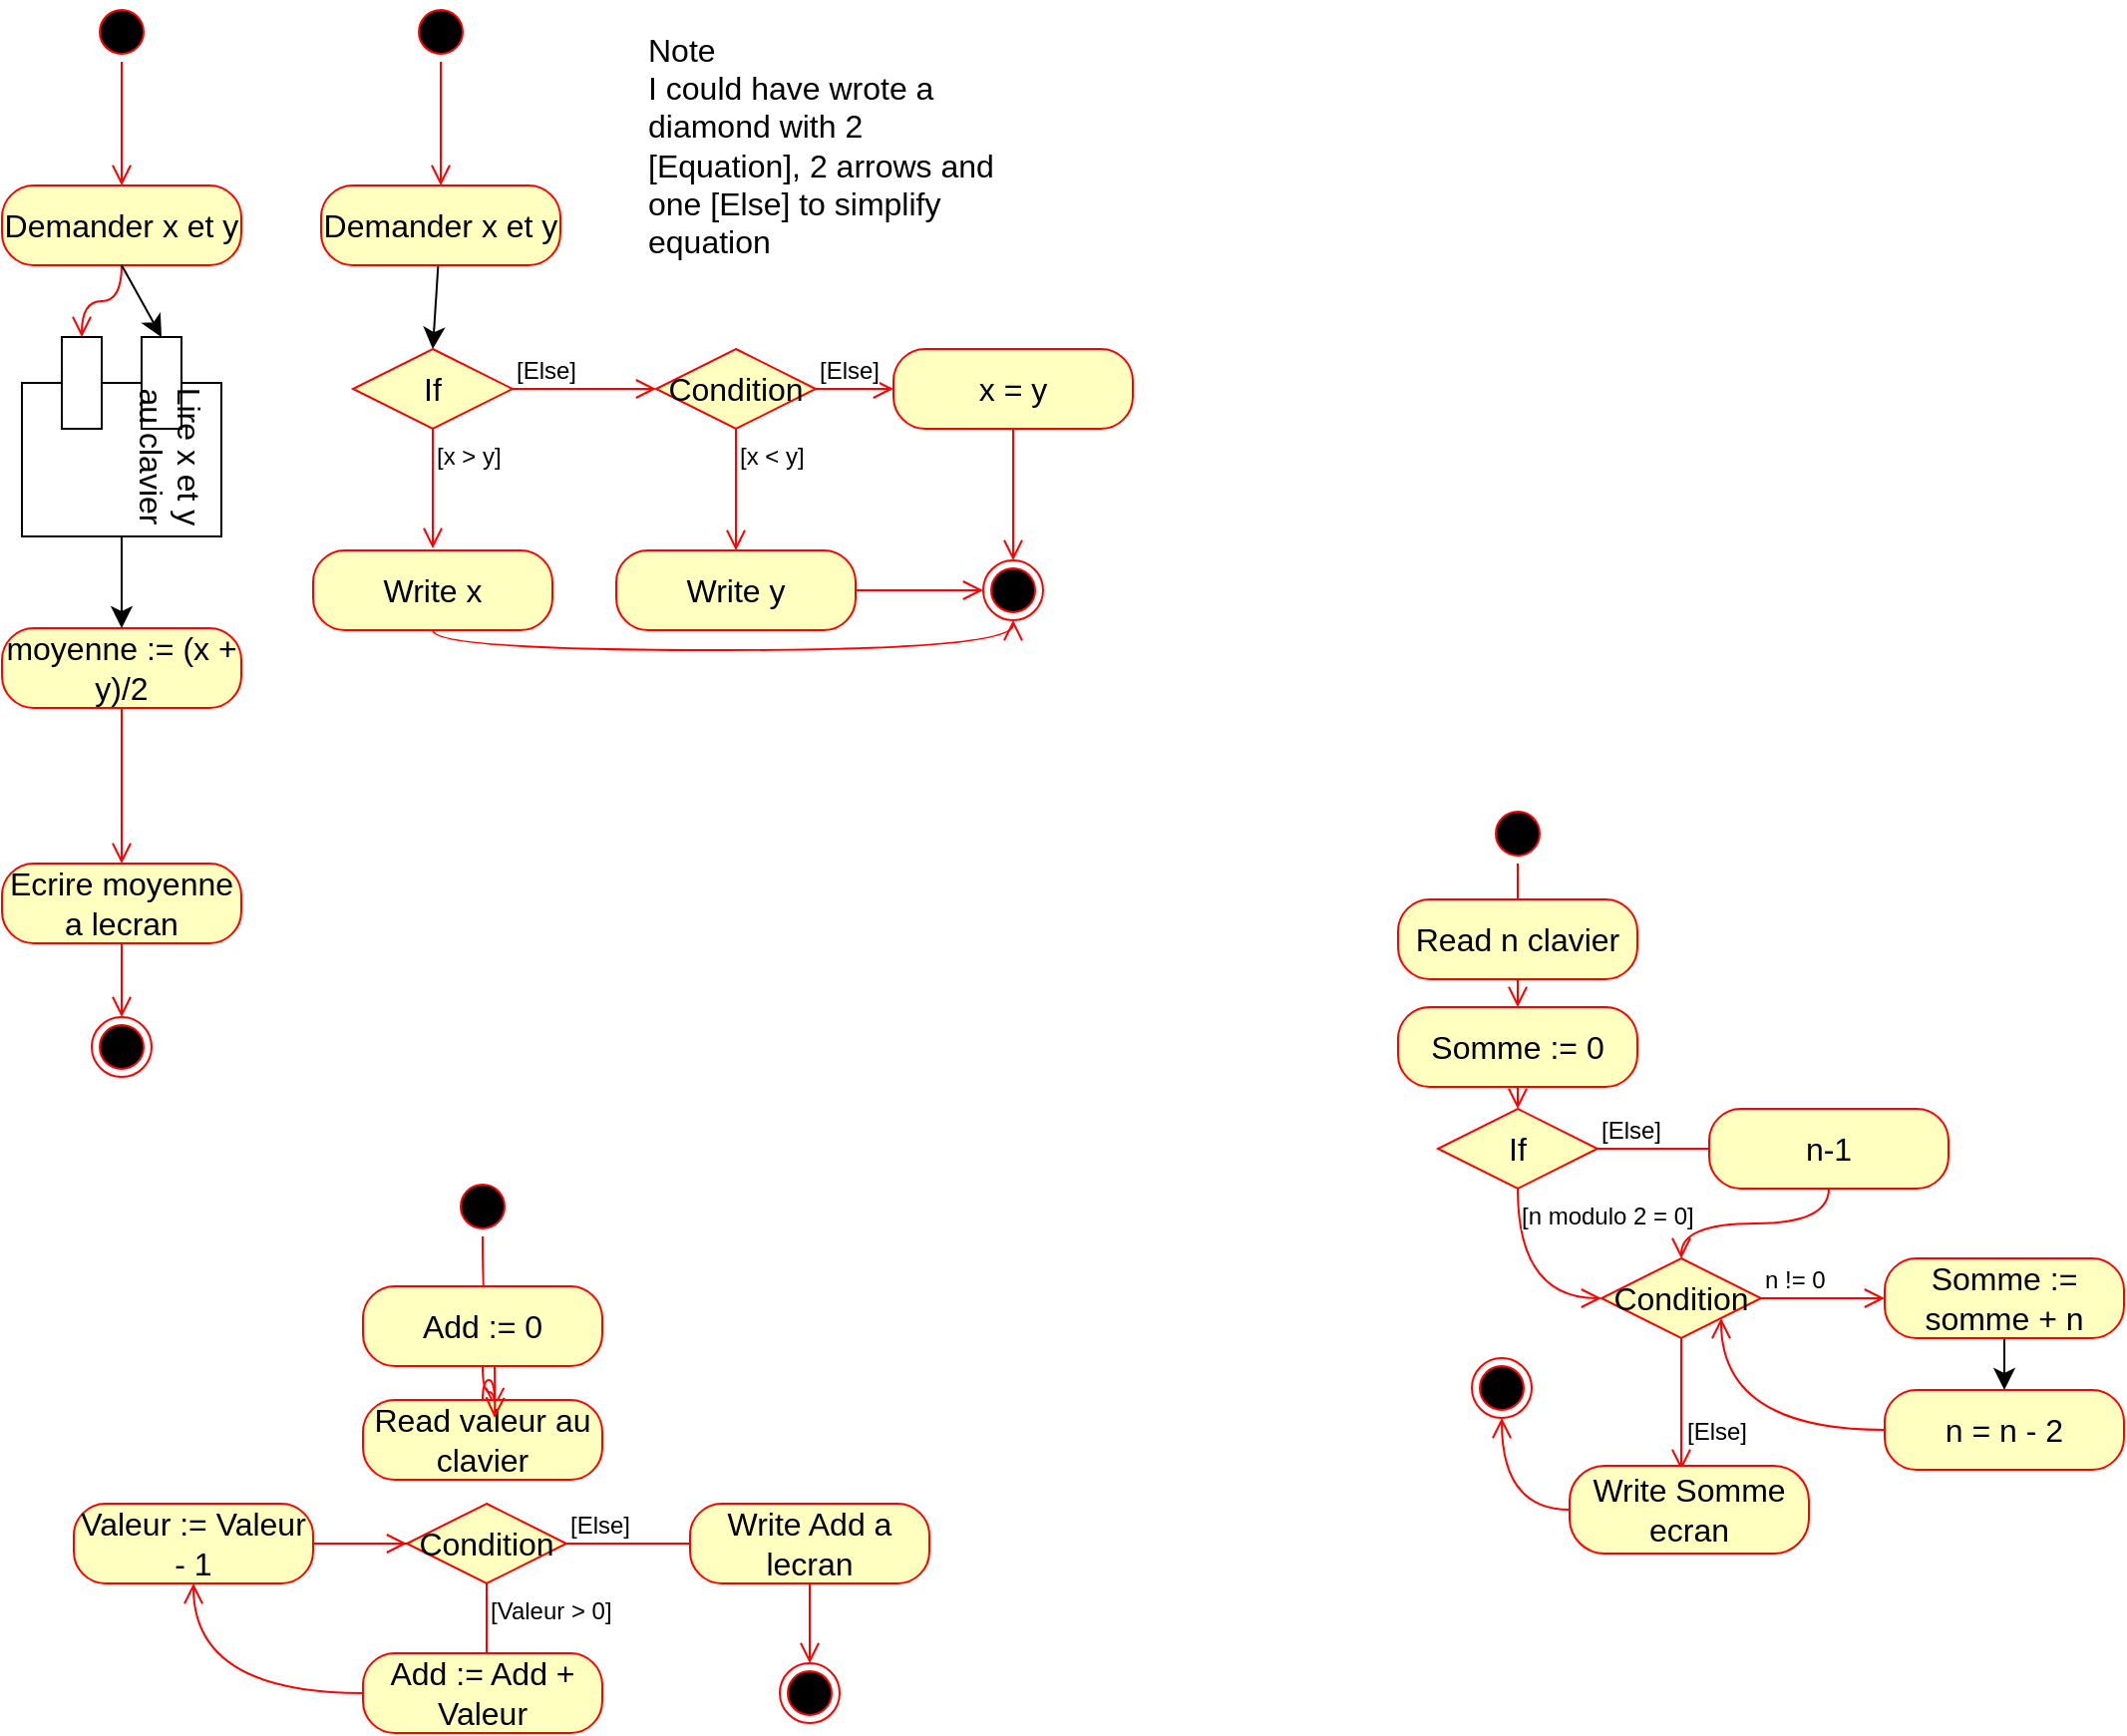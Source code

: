 <mxfile version="21.8.2" type="github">
  <diagram name="Page-1" id="2fsKg3lwXEqmzdYlBc-i">
    <mxGraphModel dx="1050" dy="608" grid="0" gridSize="10" guides="1" tooltips="1" connect="1" arrows="1" fold="1" page="0" pageScale="1" pageWidth="827" pageHeight="1169" math="0" shadow="0">
      <root>
        <mxCell id="0" />
        <mxCell id="1" parent="0" />
        <mxCell id="2ngkzcnM3qcCU5mGcfj5-1" value="" style="ellipse;html=1;shape=startState;fillColor=#000000;strokeColor=#ff0000;fontSize=16;" vertex="1" parent="1">
          <mxGeometry x="185" y="155" width="30" height="30" as="geometry" />
        </mxCell>
        <mxCell id="2ngkzcnM3qcCU5mGcfj5-2" value="" style="edgeStyle=orthogonalEdgeStyle;html=1;verticalAlign=bottom;endArrow=open;endSize=8;strokeColor=#ff0000;rounded=0;fontSize=12;curved=1;entryX=0.5;entryY=0;entryDx=0;entryDy=0;" edge="1" source="2ngkzcnM3qcCU5mGcfj5-1" parent="1" target="2ngkzcnM3qcCU5mGcfj5-3">
          <mxGeometry relative="1" as="geometry">
            <mxPoint x="200" y="245" as="targetPoint" />
          </mxGeometry>
        </mxCell>
        <mxCell id="2ngkzcnM3qcCU5mGcfj5-3" value="Demander x et y" style="rounded=1;whiteSpace=wrap;html=1;arcSize=40;fontColor=#000000;fillColor=#ffffc0;strokeColor=#ff0000;fontSize=16;" vertex="1" parent="1">
          <mxGeometry x="140" y="247" width="120" height="40" as="geometry" />
        </mxCell>
        <mxCell id="2ngkzcnM3qcCU5mGcfj5-4" value="" style="edgeStyle=orthogonalEdgeStyle;html=1;verticalAlign=bottom;endArrow=open;endSize=8;strokeColor=#ff0000;rounded=0;fontSize=12;curved=1;entryX=0;entryY=0;entryDx=0;entryDy=70;entryPerimeter=0;" edge="1" source="2ngkzcnM3qcCU5mGcfj5-3" parent="1" target="2ngkzcnM3qcCU5mGcfj5-5">
          <mxGeometry relative="1" as="geometry">
            <mxPoint x="200" y="347" as="targetPoint" />
          </mxGeometry>
        </mxCell>
        <mxCell id="2ngkzcnM3qcCU5mGcfj5-5" value="Lire x et y au clavier" style="shape=module;align=left;spacingLeft=20;align=center;verticalAlign=top;whiteSpace=wrap;html=1;fontSize=16;jettyWidth=46;jettyHeight=20;rotation=90;" vertex="1" parent="1">
          <mxGeometry x="150" y="323" width="100" height="100" as="geometry" />
        </mxCell>
        <mxCell id="2ngkzcnM3qcCU5mGcfj5-7" value="" style="curved=1;endArrow=classic;html=1;rounded=0;fontSize=12;startSize=8;endSize=8;entryX=0;entryY=0;entryDx=0;entryDy=30;entryPerimeter=0;exitX=0.5;exitY=1;exitDx=0;exitDy=0;" edge="1" parent="1" source="2ngkzcnM3qcCU5mGcfj5-3" target="2ngkzcnM3qcCU5mGcfj5-5">
          <mxGeometry width="50" height="50" relative="1" as="geometry">
            <mxPoint x="200" y="287" as="sourcePoint" />
            <mxPoint x="250" y="237" as="targetPoint" />
          </mxGeometry>
        </mxCell>
        <mxCell id="2ngkzcnM3qcCU5mGcfj5-8" value="moyenne := (x + y)/2" style="rounded=1;whiteSpace=wrap;html=1;arcSize=40;fontColor=#000000;fillColor=#ffffc0;strokeColor=#ff0000;fontSize=16;" vertex="1" parent="1">
          <mxGeometry x="140" y="469" width="120" height="40" as="geometry" />
        </mxCell>
        <mxCell id="2ngkzcnM3qcCU5mGcfj5-9" value="" style="edgeStyle=orthogonalEdgeStyle;html=1;verticalAlign=bottom;endArrow=open;endSize=8;strokeColor=#ff0000;rounded=0;fontSize=12;curved=1;entryX=0.5;entryY=0;entryDx=0;entryDy=0;" edge="1" source="2ngkzcnM3qcCU5mGcfj5-8" parent="1" target="2ngkzcnM3qcCU5mGcfj5-11">
          <mxGeometry relative="1" as="geometry">
            <mxPoint x="200" y="588" as="targetPoint" />
          </mxGeometry>
        </mxCell>
        <mxCell id="2ngkzcnM3qcCU5mGcfj5-10" value="" style="endArrow=classic;html=1;rounded=0;fontSize=12;startSize=8;endSize=8;curved=1;exitX=1;exitY=0.5;exitDx=0;exitDy=0;entryX=0.5;entryY=0;entryDx=0;entryDy=0;" edge="1" parent="1" source="2ngkzcnM3qcCU5mGcfj5-5" target="2ngkzcnM3qcCU5mGcfj5-8">
          <mxGeometry width="50" height="50" relative="1" as="geometry">
            <mxPoint x="175" y="364" as="sourcePoint" />
            <mxPoint x="225" y="314" as="targetPoint" />
          </mxGeometry>
        </mxCell>
        <mxCell id="2ngkzcnM3qcCU5mGcfj5-11" value="Ecrire moyenne a lecran" style="rounded=1;whiteSpace=wrap;html=1;arcSize=40;fontColor=#000000;fillColor=#ffffc0;strokeColor=#ff0000;fontSize=16;" vertex="1" parent="1">
          <mxGeometry x="140" y="587" width="120" height="40" as="geometry" />
        </mxCell>
        <mxCell id="2ngkzcnM3qcCU5mGcfj5-12" value="" style="edgeStyle=orthogonalEdgeStyle;html=1;verticalAlign=bottom;endArrow=open;endSize=8;strokeColor=#ff0000;rounded=0;fontSize=12;curved=1;entryX=0.5;entryY=0;entryDx=0;entryDy=0;" edge="1" source="2ngkzcnM3qcCU5mGcfj5-11" parent="1" target="2ngkzcnM3qcCU5mGcfj5-14">
          <mxGeometry relative="1" as="geometry">
            <mxPoint x="200" y="668" as="targetPoint" />
          </mxGeometry>
        </mxCell>
        <mxCell id="2ngkzcnM3qcCU5mGcfj5-14" value="" style="ellipse;html=1;shape=endState;fillColor=#000000;strokeColor=#ff0000;fontSize=16;" vertex="1" parent="1">
          <mxGeometry x="185" y="664" width="30" height="30" as="geometry" />
        </mxCell>
        <mxCell id="2ngkzcnM3qcCU5mGcfj5-15" value="" style="ellipse;html=1;shape=startState;fillColor=#000000;strokeColor=#ff0000;fontSize=16;" vertex="1" parent="1">
          <mxGeometry x="345" y="155" width="30" height="30" as="geometry" />
        </mxCell>
        <mxCell id="2ngkzcnM3qcCU5mGcfj5-16" value="" style="edgeStyle=orthogonalEdgeStyle;html=1;verticalAlign=bottom;endArrow=open;endSize=8;strokeColor=#ff0000;rounded=0;fontSize=12;curved=1;entryX=0.5;entryY=0;entryDx=0;entryDy=0;" edge="1" source="2ngkzcnM3qcCU5mGcfj5-15" parent="1" target="2ngkzcnM3qcCU5mGcfj5-17">
          <mxGeometry relative="1" as="geometry">
            <mxPoint x="360" y="245" as="targetPoint" />
          </mxGeometry>
        </mxCell>
        <mxCell id="2ngkzcnM3qcCU5mGcfj5-28" value="" style="edgeStyle=none;curved=1;rounded=0;orthogonalLoop=1;jettySize=auto;html=1;fontSize=12;startSize=8;endSize=8;entryX=0.5;entryY=0;entryDx=0;entryDy=0;" edge="1" parent="1" source="2ngkzcnM3qcCU5mGcfj5-17" target="2ngkzcnM3qcCU5mGcfj5-18">
          <mxGeometry relative="1" as="geometry" />
        </mxCell>
        <mxCell id="2ngkzcnM3qcCU5mGcfj5-17" value="Demander x et y" style="rounded=1;whiteSpace=wrap;html=1;arcSize=40;fontColor=#000000;fillColor=#ffffc0;strokeColor=#ff0000;fontSize=16;" vertex="1" parent="1">
          <mxGeometry x="300" y="247" width="120" height="40" as="geometry" />
        </mxCell>
        <mxCell id="2ngkzcnM3qcCU5mGcfj5-18" value="If" style="rhombus;whiteSpace=wrap;html=1;fontColor=#000000;fillColor=#ffffc0;strokeColor=#ff0000;fontSize=16;" vertex="1" parent="1">
          <mxGeometry x="316" y="329" width="80" height="40" as="geometry" />
        </mxCell>
        <mxCell id="2ngkzcnM3qcCU5mGcfj5-19" value="[Else]" style="edgeStyle=orthogonalEdgeStyle;html=1;align=left;verticalAlign=bottom;endArrow=open;endSize=8;strokeColor=#ff0000;rounded=0;fontSize=12;curved=1;entryX=0;entryY=0.5;entryDx=0;entryDy=0;" edge="1" source="2ngkzcnM3qcCU5mGcfj5-18" parent="1" target="2ngkzcnM3qcCU5mGcfj5-29">
          <mxGeometry x="-1" relative="1" as="geometry">
            <mxPoint x="496" y="349" as="targetPoint" />
          </mxGeometry>
        </mxCell>
        <mxCell id="2ngkzcnM3qcCU5mGcfj5-20" value="[x &amp;gt; y]" style="edgeStyle=orthogonalEdgeStyle;html=1;align=left;verticalAlign=top;endArrow=open;endSize=8;strokeColor=#ff0000;rounded=0;fontSize=12;curved=1;" edge="1" source="2ngkzcnM3qcCU5mGcfj5-18" parent="1">
          <mxGeometry x="-1" relative="1" as="geometry">
            <mxPoint x="356" y="429" as="targetPoint" />
          </mxGeometry>
        </mxCell>
        <mxCell id="2ngkzcnM3qcCU5mGcfj5-21" value="x = y" style="rounded=1;whiteSpace=wrap;html=1;arcSize=40;fontColor=#000000;fillColor=#ffffc0;strokeColor=#ff0000;fontSize=16;" vertex="1" parent="1">
          <mxGeometry x="587" y="329" width="120" height="40" as="geometry" />
        </mxCell>
        <mxCell id="2ngkzcnM3qcCU5mGcfj5-22" value="" style="edgeStyle=orthogonalEdgeStyle;html=1;verticalAlign=bottom;endArrow=open;endSize=8;strokeColor=#ff0000;rounded=0;fontSize=12;curved=1;entryX=0.5;entryY=0;entryDx=0;entryDy=0;exitX=0.5;exitY=1;exitDx=0;exitDy=0;" edge="1" source="2ngkzcnM3qcCU5mGcfj5-21" parent="1" target="2ngkzcnM3qcCU5mGcfj5-27">
          <mxGeometry relative="1" as="geometry">
            <mxPoint x="522" y="429" as="targetPoint" />
          </mxGeometry>
        </mxCell>
        <mxCell id="2ngkzcnM3qcCU5mGcfj5-25" value="Write x" style="rounded=1;whiteSpace=wrap;html=1;arcSize=40;fontColor=#000000;fillColor=#ffffc0;strokeColor=#ff0000;fontSize=16;" vertex="1" parent="1">
          <mxGeometry x="296" y="430" width="120" height="40" as="geometry" />
        </mxCell>
        <mxCell id="2ngkzcnM3qcCU5mGcfj5-26" value="" style="edgeStyle=orthogonalEdgeStyle;html=1;verticalAlign=bottom;endArrow=open;endSize=8;strokeColor=#ff0000;rounded=0;fontSize=12;curved=1;entryX=0.5;entryY=1;entryDx=0;entryDy=0;exitX=0.5;exitY=1;exitDx=0;exitDy=0;" edge="1" source="2ngkzcnM3qcCU5mGcfj5-25" parent="1" target="2ngkzcnM3qcCU5mGcfj5-27">
          <mxGeometry relative="1" as="geometry">
            <mxPoint x="483" y="450" as="targetPoint" />
          </mxGeometry>
        </mxCell>
        <mxCell id="2ngkzcnM3qcCU5mGcfj5-27" value="" style="ellipse;html=1;shape=endState;fillColor=#000000;strokeColor=#ff0000;fontSize=16;" vertex="1" parent="1">
          <mxGeometry x="632" y="435" width="30" height="30" as="geometry" />
        </mxCell>
        <mxCell id="2ngkzcnM3qcCU5mGcfj5-29" value="Condition" style="rhombus;whiteSpace=wrap;html=1;fontColor=#000000;fillColor=#ffffc0;strokeColor=#ff0000;fontSize=16;" vertex="1" parent="1">
          <mxGeometry x="468" y="329" width="80" height="40" as="geometry" />
        </mxCell>
        <mxCell id="2ngkzcnM3qcCU5mGcfj5-30" value="[Else]" style="edgeStyle=orthogonalEdgeStyle;html=1;align=left;verticalAlign=bottom;endArrow=open;endSize=8;strokeColor=#ff0000;rounded=0;fontSize=12;curved=1;entryX=0;entryY=0.5;entryDx=0;entryDy=0;" edge="1" source="2ngkzcnM3qcCU5mGcfj5-29" parent="1" target="2ngkzcnM3qcCU5mGcfj5-21">
          <mxGeometry x="-1" relative="1" as="geometry">
            <mxPoint x="675" y="349" as="targetPoint" />
          </mxGeometry>
        </mxCell>
        <mxCell id="2ngkzcnM3qcCU5mGcfj5-31" value="[x &amp;lt; y]" style="edgeStyle=orthogonalEdgeStyle;html=1;align=left;verticalAlign=top;endArrow=open;endSize=8;strokeColor=#ff0000;rounded=0;fontSize=12;curved=1;entryX=0.5;entryY=0;entryDx=0;entryDy=0;" edge="1" source="2ngkzcnM3qcCU5mGcfj5-29" parent="1" target="2ngkzcnM3qcCU5mGcfj5-32">
          <mxGeometry x="-1" relative="1" as="geometry">
            <mxPoint x="535" y="429" as="targetPoint" />
          </mxGeometry>
        </mxCell>
        <mxCell id="2ngkzcnM3qcCU5mGcfj5-32" value="Write y" style="rounded=1;whiteSpace=wrap;html=1;arcSize=40;fontColor=#000000;fillColor=#ffffc0;strokeColor=#ff0000;fontSize=16;" vertex="1" parent="1">
          <mxGeometry x="448" y="430" width="120" height="40" as="geometry" />
        </mxCell>
        <mxCell id="2ngkzcnM3qcCU5mGcfj5-33" value="" style="edgeStyle=orthogonalEdgeStyle;html=1;verticalAlign=bottom;endArrow=open;endSize=8;strokeColor=#ff0000;rounded=0;fontSize=12;curved=1;exitX=1;exitY=0.5;exitDx=0;exitDy=0;entryX=0;entryY=0.5;entryDx=0;entryDy=0;" edge="1" source="2ngkzcnM3qcCU5mGcfj5-32" parent="1" target="2ngkzcnM3qcCU5mGcfj5-27">
          <mxGeometry relative="1" as="geometry">
            <mxPoint x="334" y="480" as="targetPoint" />
          </mxGeometry>
        </mxCell>
        <mxCell id="2ngkzcnM3qcCU5mGcfj5-36" value="&lt;div&gt;Note&lt;/div&gt;&lt;div&gt;I could have wrote a diamond with 2 [Equation], 2 arrows and one [Else] to simplify equation&lt;br&gt;&lt;/div&gt;" style="text;html=1;strokeColor=none;fillColor=none;spacing=5;spacingTop=-20;whiteSpace=wrap;overflow=hidden;rounded=0;fontSize=16;" vertex="1" parent="1">
          <mxGeometry x="459" y="180" width="190" height="120" as="geometry" />
        </mxCell>
        <mxCell id="2ngkzcnM3qcCU5mGcfj5-37" value="" style="ellipse;html=1;shape=startState;fillColor=#000000;strokeColor=#ff0000;fontSize=16;" vertex="1" parent="1">
          <mxGeometry x="366" y="744" width="30" height="30" as="geometry" />
        </mxCell>
        <mxCell id="2ngkzcnM3qcCU5mGcfj5-38" value="" style="edgeStyle=orthogonalEdgeStyle;html=1;verticalAlign=bottom;endArrow=open;endSize=8;strokeColor=#ff0000;rounded=0;fontSize=12;curved=1;" edge="1" source="2ngkzcnM3qcCU5mGcfj5-37" parent="1">
          <mxGeometry relative="1" as="geometry">
            <mxPoint x="387" y="860" as="targetPoint" />
          </mxGeometry>
        </mxCell>
        <mxCell id="2ngkzcnM3qcCU5mGcfj5-39" value="&lt;div&gt;Add := 0&lt;/div&gt;" style="rounded=1;whiteSpace=wrap;html=1;arcSize=40;fontColor=#000000;fillColor=#ffffc0;strokeColor=#ff0000;fontSize=16;" vertex="1" parent="1">
          <mxGeometry x="321" y="799" width="120" height="40" as="geometry" />
        </mxCell>
        <mxCell id="2ngkzcnM3qcCU5mGcfj5-40" value="" style="edgeStyle=orthogonalEdgeStyle;html=1;verticalAlign=bottom;endArrow=open;endSize=8;strokeColor=#ff0000;rounded=0;fontSize=12;curved=1;" edge="1" source="2ngkzcnM3qcCU5mGcfj5-39" parent="1">
          <mxGeometry relative="1" as="geometry">
            <mxPoint x="387" y="865" as="targetPoint" />
          </mxGeometry>
        </mxCell>
        <mxCell id="2ngkzcnM3qcCU5mGcfj5-41" value="Read valeur au clavier" style="rounded=1;whiteSpace=wrap;html=1;arcSize=40;fontColor=#000000;fillColor=#ffffc0;strokeColor=#ff0000;fontSize=16;" vertex="1" parent="1">
          <mxGeometry x="321" y="856" width="120" height="40" as="geometry" />
        </mxCell>
        <mxCell id="2ngkzcnM3qcCU5mGcfj5-42" value="" style="edgeStyle=orthogonalEdgeStyle;html=1;verticalAlign=bottom;endArrow=open;endSize=8;strokeColor=#ff0000;rounded=0;fontSize=12;curved=1;" edge="1" source="2ngkzcnM3qcCU5mGcfj5-41" parent="1">
          <mxGeometry relative="1" as="geometry">
            <mxPoint x="387" y="865" as="targetPoint" />
          </mxGeometry>
        </mxCell>
        <mxCell id="2ngkzcnM3qcCU5mGcfj5-49" value="" style="edgeStyle=none;curved=1;rounded=0;orthogonalLoop=1;jettySize=auto;html=1;fontSize=12;startSize=8;endSize=8;" edge="1" parent="1" source="2ngkzcnM3qcCU5mGcfj5-45">
          <mxGeometry relative="1" as="geometry">
            <mxPoint x="223" y="928" as="targetPoint" />
          </mxGeometry>
        </mxCell>
        <mxCell id="2ngkzcnM3qcCU5mGcfj5-45" value="Condition" style="rhombus;whiteSpace=wrap;html=1;fontColor=#000000;fillColor=#ffffc0;strokeColor=#ff0000;fontSize=16;" vertex="1" parent="1">
          <mxGeometry x="343" y="908" width="80" height="40" as="geometry" />
        </mxCell>
        <mxCell id="2ngkzcnM3qcCU5mGcfj5-46" value="[Else]" style="edgeStyle=orthogonalEdgeStyle;html=1;align=left;verticalAlign=bottom;endArrow=open;endSize=8;strokeColor=#ff0000;rounded=0;fontSize=12;curved=1;" edge="1" source="2ngkzcnM3qcCU5mGcfj5-45" parent="1">
          <mxGeometry x="-1" relative="1" as="geometry">
            <mxPoint x="523" y="928" as="targetPoint" />
          </mxGeometry>
        </mxCell>
        <mxCell id="2ngkzcnM3qcCU5mGcfj5-47" value="[Valeur &amp;gt; 0]" style="edgeStyle=orthogonalEdgeStyle;html=1;align=left;verticalAlign=top;endArrow=open;endSize=8;strokeColor=#ff0000;rounded=0;fontSize=12;curved=1;" edge="1" source="2ngkzcnM3qcCU5mGcfj5-45" parent="1">
          <mxGeometry x="-1" relative="1" as="geometry">
            <mxPoint x="383" y="1008" as="targetPoint" />
          </mxGeometry>
        </mxCell>
        <mxCell id="2ngkzcnM3qcCU5mGcfj5-50" value="Valeur := Valeur - 1" style="rounded=1;whiteSpace=wrap;html=1;arcSize=40;fontColor=#000000;fillColor=#ffffc0;strokeColor=#ff0000;fontSize=16;" vertex="1" parent="1">
          <mxGeometry x="176" y="908" width="120" height="40" as="geometry" />
        </mxCell>
        <mxCell id="2ngkzcnM3qcCU5mGcfj5-51" value="" style="edgeStyle=orthogonalEdgeStyle;html=1;verticalAlign=bottom;endArrow=open;endSize=8;strokeColor=#ff0000;rounded=0;fontSize=12;curved=1;entryX=0;entryY=0.5;entryDx=0;entryDy=0;" edge="1" source="2ngkzcnM3qcCU5mGcfj5-50" parent="1" target="2ngkzcnM3qcCU5mGcfj5-45">
          <mxGeometry relative="1" as="geometry">
            <mxPoint x="236" y="1008" as="targetPoint" />
          </mxGeometry>
        </mxCell>
        <mxCell id="2ngkzcnM3qcCU5mGcfj5-52" value="Write Add a lecran" style="rounded=1;whiteSpace=wrap;html=1;arcSize=40;fontColor=#000000;fillColor=#ffffc0;strokeColor=#ff0000;fontSize=16;" vertex="1" parent="1">
          <mxGeometry x="485" y="908" width="120" height="40" as="geometry" />
        </mxCell>
        <mxCell id="2ngkzcnM3qcCU5mGcfj5-53" value="" style="edgeStyle=orthogonalEdgeStyle;html=1;verticalAlign=bottom;endArrow=open;endSize=8;strokeColor=#ff0000;rounded=0;fontSize=12;curved=1;entryX=0.5;entryY=0;entryDx=0;entryDy=0;" edge="1" source="2ngkzcnM3qcCU5mGcfj5-52" parent="1" target="2ngkzcnM3qcCU5mGcfj5-56">
          <mxGeometry relative="1" as="geometry">
            <mxPoint x="545" y="1008" as="targetPoint" />
            <Array as="points" />
          </mxGeometry>
        </mxCell>
        <mxCell id="2ngkzcnM3qcCU5mGcfj5-54" value="Add := Add + Valeur" style="rounded=1;whiteSpace=wrap;html=1;arcSize=40;fontColor=#000000;fillColor=#ffffc0;strokeColor=#ff0000;fontSize=16;" vertex="1" parent="1">
          <mxGeometry x="321" y="983" width="120" height="40" as="geometry" />
        </mxCell>
        <mxCell id="2ngkzcnM3qcCU5mGcfj5-57" value="" style="edgeStyle=orthogonalEdgeStyle;html=1;verticalAlign=bottom;endArrow=open;endSize=8;strokeColor=#ff0000;rounded=0;fontSize=12;curved=1;entryX=0.5;entryY=1;entryDx=0;entryDy=0;" edge="1" parent="1" source="2ngkzcnM3qcCU5mGcfj5-54" target="2ngkzcnM3qcCU5mGcfj5-50">
          <mxGeometry relative="1" as="geometry">
            <mxPoint x="381" y="1083" as="targetPoint" />
            <mxPoint x="381" y="1023" as="sourcePoint" />
          </mxGeometry>
        </mxCell>
        <mxCell id="2ngkzcnM3qcCU5mGcfj5-56" value="" style="ellipse;html=1;shape=endState;fillColor=#000000;strokeColor=#ff0000;fontSize=16;" vertex="1" parent="1">
          <mxGeometry x="530" y="988" width="30" height="30" as="geometry" />
        </mxCell>
        <mxCell id="2ngkzcnM3qcCU5mGcfj5-58" value="" style="ellipse;html=1;shape=endState;fillColor=#000000;strokeColor=#ff0000;fontSize=16;" vertex="1" parent="1">
          <mxGeometry x="877" y="835" width="30" height="30" as="geometry" />
        </mxCell>
        <mxCell id="2ngkzcnM3qcCU5mGcfj5-59" value="" style="ellipse;html=1;shape=startState;fillColor=#000000;strokeColor=#ff0000;fontSize=16;" vertex="1" parent="1">
          <mxGeometry x="885" y="557" width="30" height="30" as="geometry" />
        </mxCell>
        <mxCell id="2ngkzcnM3qcCU5mGcfj5-60" value="" style="edgeStyle=orthogonalEdgeStyle;html=1;verticalAlign=bottom;endArrow=open;endSize=8;strokeColor=#ff0000;rounded=0;fontSize=12;curved=1;" edge="1" source="2ngkzcnM3qcCU5mGcfj5-59" parent="1">
          <mxGeometry relative="1" as="geometry">
            <mxPoint x="900" y="647" as="targetPoint" />
          </mxGeometry>
        </mxCell>
        <mxCell id="2ngkzcnM3qcCU5mGcfj5-61" value="Read n clavier" style="rounded=1;whiteSpace=wrap;html=1;arcSize=40;fontColor=#000000;fillColor=#ffffc0;strokeColor=#ff0000;fontSize=16;" vertex="1" parent="1">
          <mxGeometry x="840" y="605" width="120" height="40" as="geometry" />
        </mxCell>
        <mxCell id="2ngkzcnM3qcCU5mGcfj5-62" value="" style="edgeStyle=orthogonalEdgeStyle;html=1;verticalAlign=bottom;endArrow=open;endSize=8;strokeColor=#ff0000;rounded=0;fontSize=12;curved=1;entryX=0.5;entryY=0;entryDx=0;entryDy=0;" edge="1" source="2ngkzcnM3qcCU5mGcfj5-61" parent="1" target="2ngkzcnM3qcCU5mGcfj5-71">
          <mxGeometry relative="1" as="geometry">
            <mxPoint x="900" y="705" as="targetPoint" />
          </mxGeometry>
        </mxCell>
        <mxCell id="2ngkzcnM3qcCU5mGcfj5-65" value="If" style="rhombus;whiteSpace=wrap;html=1;fontColor=#000000;fillColor=#ffffc0;strokeColor=#ff0000;fontSize=16;" vertex="1" parent="1">
          <mxGeometry x="860" y="710" width="80" height="40" as="geometry" />
        </mxCell>
        <mxCell id="2ngkzcnM3qcCU5mGcfj5-66" value="[Else]" style="edgeStyle=orthogonalEdgeStyle;html=1;align=left;verticalAlign=bottom;endArrow=open;endSize=8;strokeColor=#ff0000;rounded=0;fontSize=12;curved=1;" edge="1" source="2ngkzcnM3qcCU5mGcfj5-65" parent="1">
          <mxGeometry x="-1" relative="1" as="geometry">
            <mxPoint x="1040" y="730" as="targetPoint" />
          </mxGeometry>
        </mxCell>
        <mxCell id="2ngkzcnM3qcCU5mGcfj5-67" value="[n modulo 2 = 0]" style="edgeStyle=orthogonalEdgeStyle;html=1;align=left;verticalAlign=top;endArrow=open;endSize=8;strokeColor=#ff0000;rounded=0;fontSize=12;curved=1;entryX=0;entryY=0.5;entryDx=0;entryDy=0;exitX=0.5;exitY=1;exitDx=0;exitDy=0;" edge="1" source="2ngkzcnM3qcCU5mGcfj5-65" parent="1" target="2ngkzcnM3qcCU5mGcfj5-73">
          <mxGeometry x="-1" relative="1" as="geometry">
            <mxPoint x="900" y="810" as="targetPoint" />
          </mxGeometry>
        </mxCell>
        <mxCell id="2ngkzcnM3qcCU5mGcfj5-68" value="n-1" style="rounded=1;whiteSpace=wrap;html=1;arcSize=40;fontColor=#000000;fillColor=#ffffc0;strokeColor=#ff0000;fontSize=16;" vertex="1" parent="1">
          <mxGeometry x="996" y="710" width="120" height="40" as="geometry" />
        </mxCell>
        <mxCell id="2ngkzcnM3qcCU5mGcfj5-69" value="" style="edgeStyle=orthogonalEdgeStyle;html=1;verticalAlign=bottom;endArrow=open;endSize=8;strokeColor=#ff0000;rounded=0;fontSize=12;curved=1;exitX=0.5;exitY=1;exitDx=0;exitDy=0;entryX=0.5;entryY=0;entryDx=0;entryDy=0;" edge="1" source="2ngkzcnM3qcCU5mGcfj5-68" parent="1" target="2ngkzcnM3qcCU5mGcfj5-73">
          <mxGeometry relative="1" as="geometry">
            <mxPoint x="965" y="834" as="targetPoint" />
            <mxPoint x="1061" y="755" as="sourcePoint" />
          </mxGeometry>
        </mxCell>
        <mxCell id="2ngkzcnM3qcCU5mGcfj5-71" value="Somme := 0" style="rounded=1;whiteSpace=wrap;html=1;arcSize=40;fontColor=#000000;fillColor=#ffffc0;strokeColor=#ff0000;fontSize=16;" vertex="1" parent="1">
          <mxGeometry x="840" y="659" width="120" height="40" as="geometry" />
        </mxCell>
        <mxCell id="2ngkzcnM3qcCU5mGcfj5-72" value="" style="edgeStyle=orthogonalEdgeStyle;html=1;verticalAlign=bottom;endArrow=open;endSize=8;strokeColor=#ff0000;rounded=0;fontSize=12;curved=1;entryX=0.5;entryY=0;entryDx=0;entryDy=0;" edge="1" source="2ngkzcnM3qcCU5mGcfj5-71" parent="1" target="2ngkzcnM3qcCU5mGcfj5-65">
          <mxGeometry relative="1" as="geometry">
            <mxPoint x="900" y="716" as="targetPoint" />
          </mxGeometry>
        </mxCell>
        <mxCell id="2ngkzcnM3qcCU5mGcfj5-73" value="Condition" style="rhombus;whiteSpace=wrap;html=1;fontColor=#000000;fillColor=#ffffc0;strokeColor=#ff0000;fontSize=16;" vertex="1" parent="1">
          <mxGeometry x="942" y="785" width="80" height="40" as="geometry" />
        </mxCell>
        <mxCell id="2ngkzcnM3qcCU5mGcfj5-74" value="n != 0" style="edgeStyle=orthogonalEdgeStyle;html=1;align=left;verticalAlign=bottom;endArrow=open;endSize=8;strokeColor=#ff0000;rounded=0;fontSize=12;curved=1;" edge="1" source="2ngkzcnM3qcCU5mGcfj5-73" parent="1" target="2ngkzcnM3qcCU5mGcfj5-76">
          <mxGeometry x="-1" relative="1" as="geometry">
            <mxPoint x="1079" y="805" as="targetPoint" />
          </mxGeometry>
        </mxCell>
        <mxCell id="2ngkzcnM3qcCU5mGcfj5-75" value="[Else]" style="edgeStyle=orthogonalEdgeStyle;html=1;align=left;verticalAlign=top;endArrow=open;endSize=8;strokeColor=#ff0000;rounded=0;fontSize=12;curved=1;exitX=0.5;exitY=1;exitDx=0;exitDy=0;" edge="1" source="2ngkzcnM3qcCU5mGcfj5-73" parent="1">
          <mxGeometry relative="1" as="geometry">
            <mxPoint x="982" y="891" as="targetPoint" />
          </mxGeometry>
        </mxCell>
        <mxCell id="2ngkzcnM3qcCU5mGcfj5-80" value="" style="edgeStyle=none;curved=1;rounded=0;orthogonalLoop=1;jettySize=auto;html=1;fontSize=12;startSize=8;endSize=8;entryX=0.5;entryY=0;entryDx=0;entryDy=0;" edge="1" parent="1" source="2ngkzcnM3qcCU5mGcfj5-76" target="2ngkzcnM3qcCU5mGcfj5-77">
          <mxGeometry relative="1" as="geometry">
            <mxPoint x="1145.375" y="849" as="targetPoint" />
          </mxGeometry>
        </mxCell>
        <mxCell id="2ngkzcnM3qcCU5mGcfj5-76" value="Somme := somme + n" style="rounded=1;whiteSpace=wrap;html=1;arcSize=40;fontColor=#000000;fillColor=#ffffc0;strokeColor=#ff0000;fontSize=16;" vertex="1" parent="1">
          <mxGeometry x="1084" y="785" width="120" height="40" as="geometry" />
        </mxCell>
        <mxCell id="2ngkzcnM3qcCU5mGcfj5-77" value="n = n - 2" style="rounded=1;whiteSpace=wrap;html=1;arcSize=40;fontColor=#000000;fillColor=#ffffc0;strokeColor=#ff0000;fontSize=16;" vertex="1" parent="1">
          <mxGeometry x="1084" y="851" width="120" height="40" as="geometry" />
        </mxCell>
        <mxCell id="2ngkzcnM3qcCU5mGcfj5-78" value="" style="edgeStyle=orthogonalEdgeStyle;html=1;verticalAlign=bottom;endArrow=open;endSize=8;strokeColor=#ff0000;rounded=0;fontSize=12;curved=1;entryX=1;entryY=1;entryDx=0;entryDy=0;" edge="1" source="2ngkzcnM3qcCU5mGcfj5-77" parent="1" target="2ngkzcnM3qcCU5mGcfj5-73">
          <mxGeometry relative="1" as="geometry">
            <mxPoint x="1144" y="951" as="targetPoint" />
          </mxGeometry>
        </mxCell>
        <mxCell id="2ngkzcnM3qcCU5mGcfj5-81" value="Write Somme ecran" style="rounded=1;whiteSpace=wrap;html=1;arcSize=40;fontColor=#000000;fillColor=#ffffc0;strokeColor=#ff0000;fontSize=16;" vertex="1" parent="1">
          <mxGeometry x="926" y="889" width="120" height="44" as="geometry" />
        </mxCell>
        <mxCell id="2ngkzcnM3qcCU5mGcfj5-82" value="" style="edgeStyle=orthogonalEdgeStyle;html=1;verticalAlign=bottom;endArrow=open;endSize=8;strokeColor=#ff0000;rounded=0;fontSize=12;curved=1;entryX=0.5;entryY=1;entryDx=0;entryDy=0;" edge="1" source="2ngkzcnM3qcCU5mGcfj5-81" parent="1" target="2ngkzcnM3qcCU5mGcfj5-58">
          <mxGeometry relative="1" as="geometry">
            <mxPoint x="877" y="866" as="targetPoint" />
          </mxGeometry>
        </mxCell>
      </root>
    </mxGraphModel>
  </diagram>
</mxfile>
